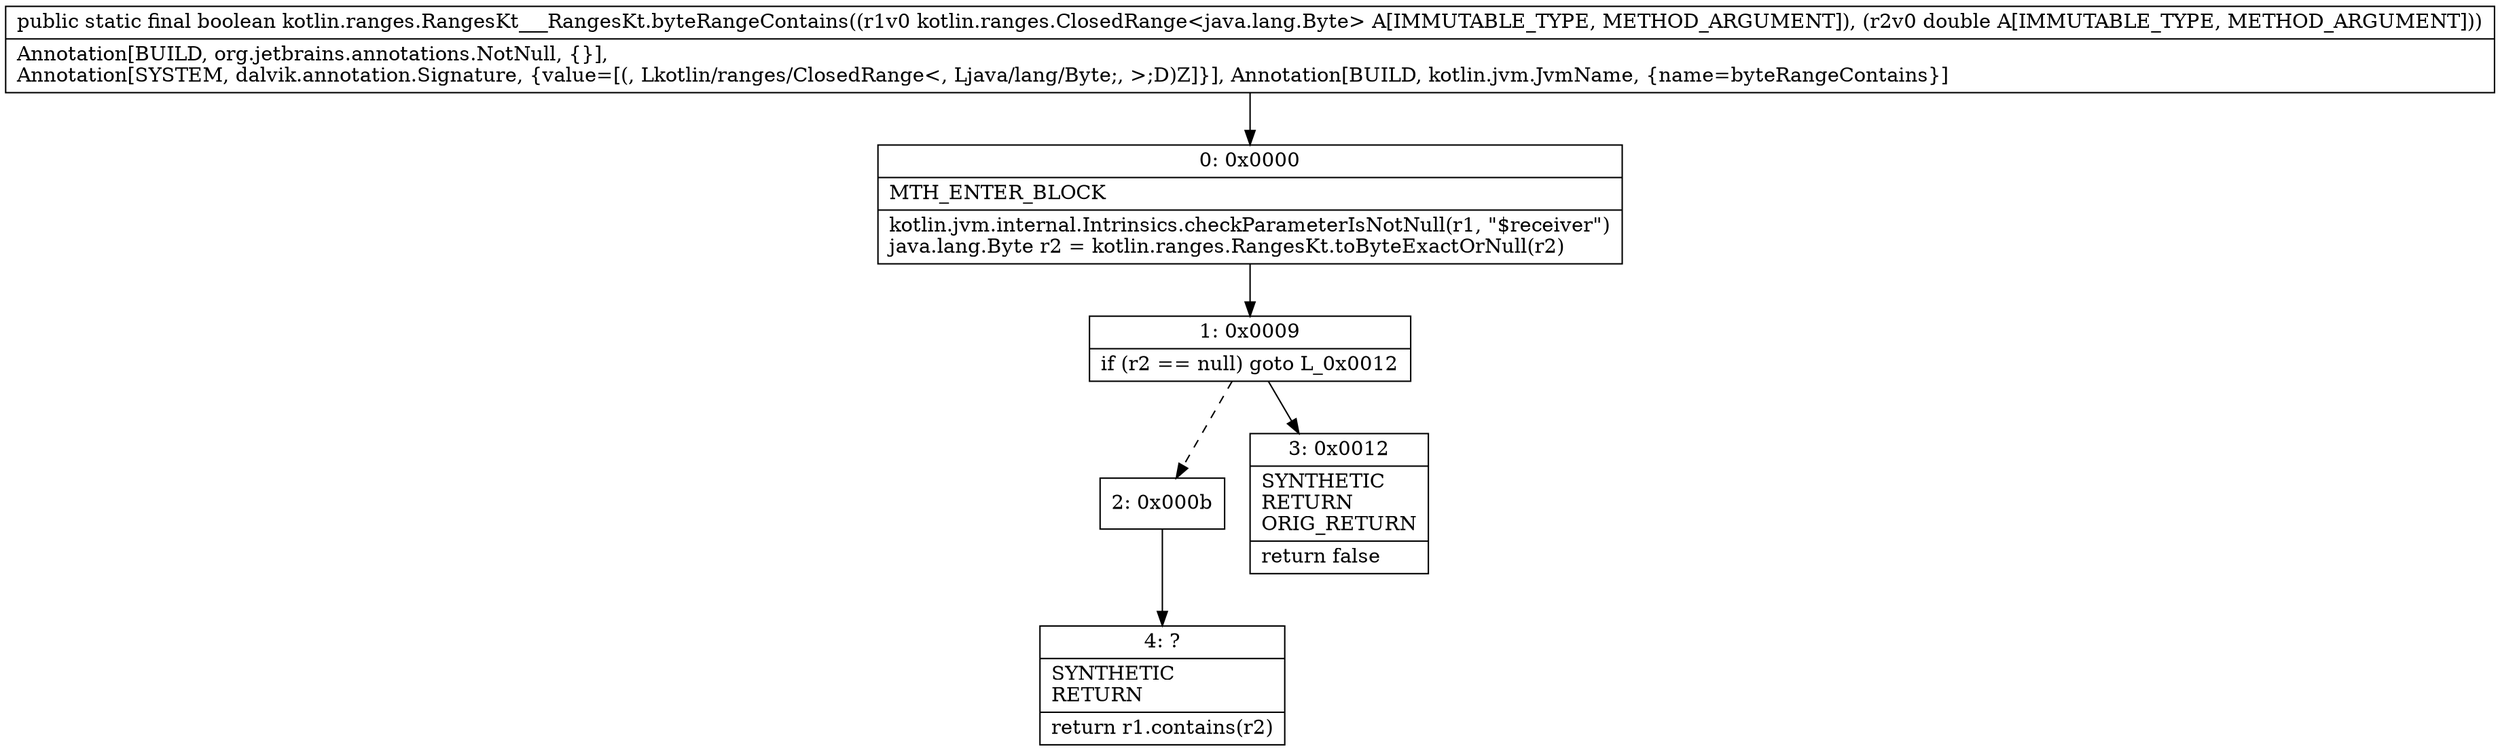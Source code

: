 digraph "CFG forkotlin.ranges.RangesKt___RangesKt.byteRangeContains(Lkotlin\/ranges\/ClosedRange;D)Z" {
Node_0 [shape=record,label="{0\:\ 0x0000|MTH_ENTER_BLOCK\l|kotlin.jvm.internal.Intrinsics.checkParameterIsNotNull(r1, \"$receiver\")\ljava.lang.Byte r2 = kotlin.ranges.RangesKt.toByteExactOrNull(r2)\l}"];
Node_1 [shape=record,label="{1\:\ 0x0009|if (r2 == null) goto L_0x0012\l}"];
Node_2 [shape=record,label="{2\:\ 0x000b}"];
Node_3 [shape=record,label="{3\:\ 0x0012|SYNTHETIC\lRETURN\lORIG_RETURN\l|return false\l}"];
Node_4 [shape=record,label="{4\:\ ?|SYNTHETIC\lRETURN\l|return r1.contains(r2)\l}"];
MethodNode[shape=record,label="{public static final boolean kotlin.ranges.RangesKt___RangesKt.byteRangeContains((r1v0 kotlin.ranges.ClosedRange\<java.lang.Byte\> A[IMMUTABLE_TYPE, METHOD_ARGUMENT]), (r2v0 double A[IMMUTABLE_TYPE, METHOD_ARGUMENT]))  | Annotation[BUILD, org.jetbrains.annotations.NotNull, \{\}], \lAnnotation[SYSTEM, dalvik.annotation.Signature, \{value=[(, Lkotlin\/ranges\/ClosedRange\<, Ljava\/lang\/Byte;, \>;D)Z]\}], Annotation[BUILD, kotlin.jvm.JvmName, \{name=byteRangeContains\}]\l}"];
MethodNode -> Node_0;
Node_0 -> Node_1;
Node_1 -> Node_2[style=dashed];
Node_1 -> Node_3;
Node_2 -> Node_4;
}

